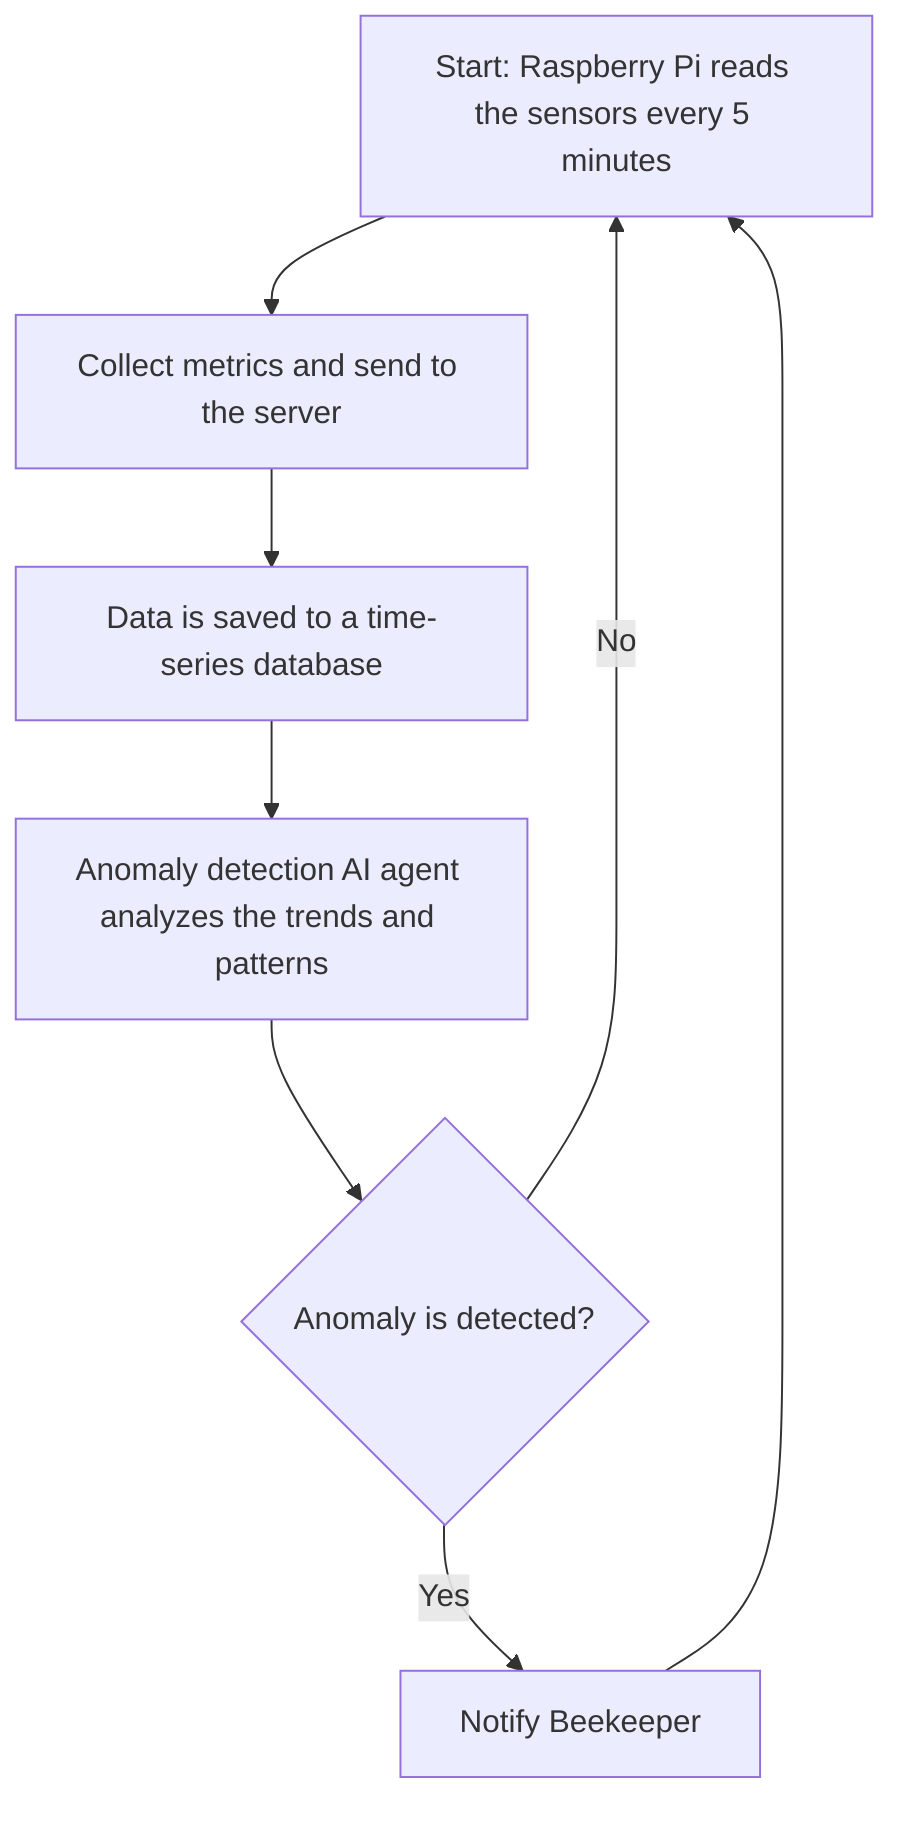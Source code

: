 flowchart TD
    A[Start: Raspberry Pi reads the sensors every 5 minutes] --> B[Collect metrics and send to the server]
    B--> C[Data is saved to a time-series database]
    C--> D[Anomaly detection AI agent analyzes the trends and patterns]
    D--> E{Anomaly is detected?}
    E -->|Yes| J[Notify Beekeeper]
    E -->|No| A
    J --> A